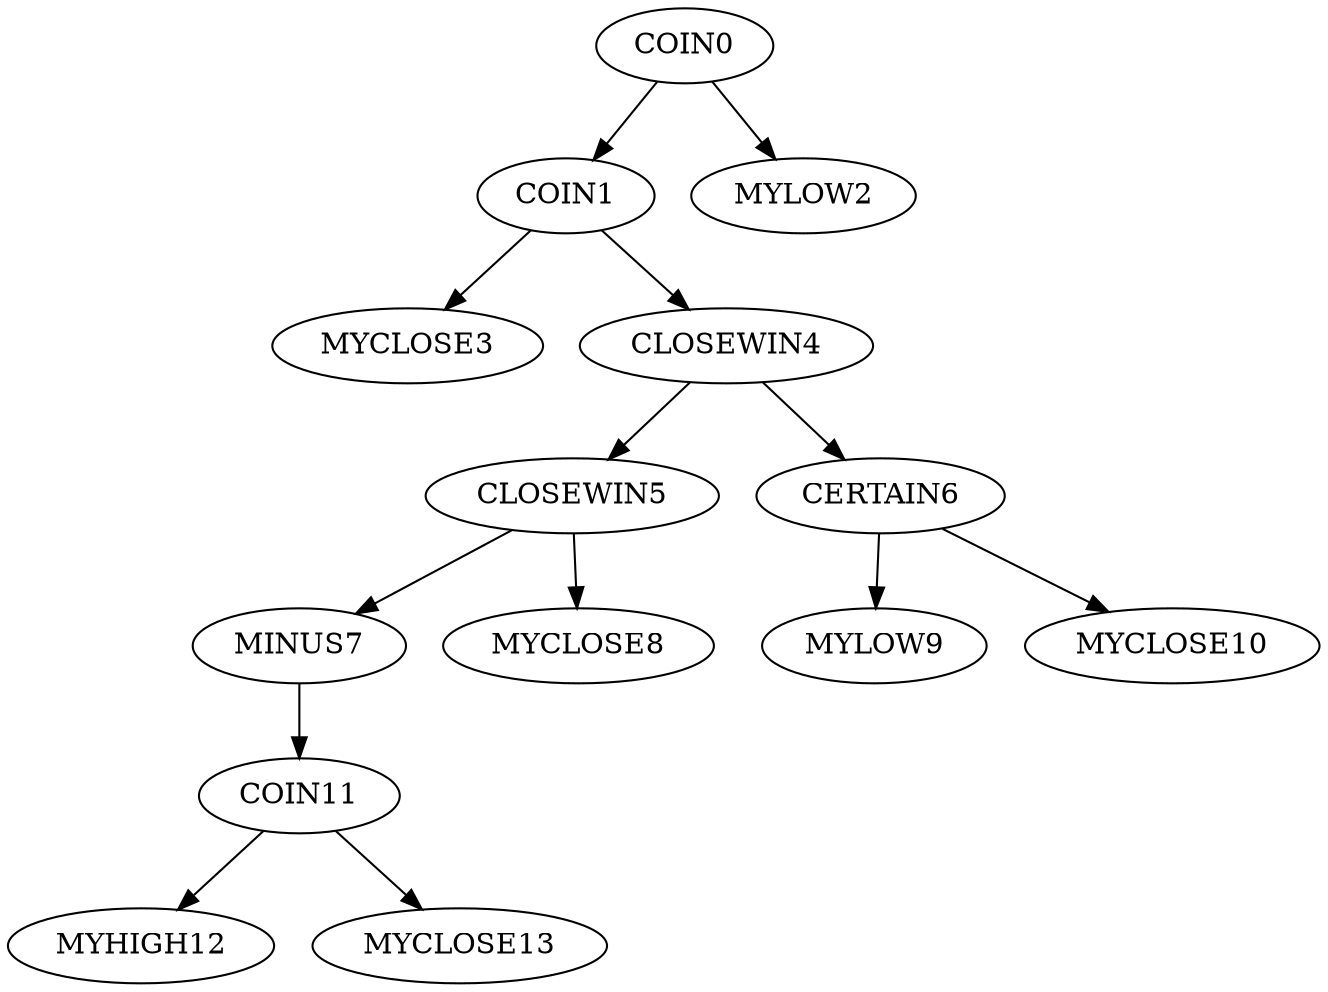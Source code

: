 digraph T {
	COIN0 -> COIN1;
	COIN0 -> MYLOW2;
	COIN1 -> MYCLOSE3;
	COIN1 -> CLOSEWIN4;
	CLOSEWIN4 -> CLOSEWIN5;
	CLOSEWIN4 -> CERTAIN6;
	CLOSEWIN5 -> MINUS7;
	CLOSEWIN5 -> MYCLOSE8;
	CERTAIN6 -> MYLOW9;
	CERTAIN6 -> MYCLOSE10;
	MINUS7 -> COIN11;
	COIN11 -> MYHIGH12;
	COIN11 -> MYCLOSE13;
}